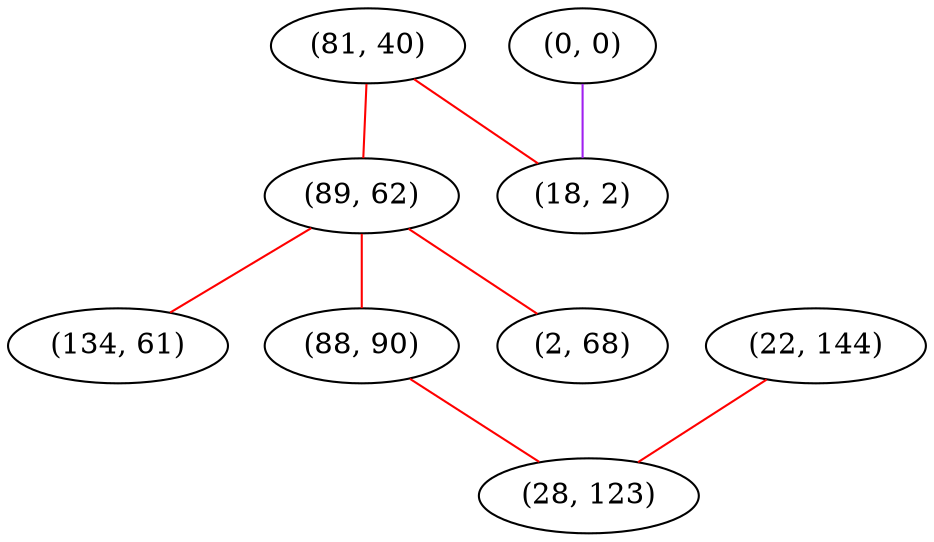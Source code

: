 graph "" {
"(81, 40)";
"(0, 0)";
"(89, 62)";
"(134, 61)";
"(18, 2)";
"(22, 144)";
"(88, 90)";
"(28, 123)";
"(2, 68)";
"(81, 40)" -- "(89, 62)"  [color=red, key=0, weight=1];
"(81, 40)" -- "(18, 2)"  [color=red, key=0, weight=1];
"(0, 0)" -- "(18, 2)"  [color=purple, key=0, weight=4];
"(89, 62)" -- "(2, 68)"  [color=red, key=0, weight=1];
"(89, 62)" -- "(134, 61)"  [color=red, key=0, weight=1];
"(89, 62)" -- "(88, 90)"  [color=red, key=0, weight=1];
"(22, 144)" -- "(28, 123)"  [color=red, key=0, weight=1];
"(88, 90)" -- "(28, 123)"  [color=red, key=0, weight=1];
}
